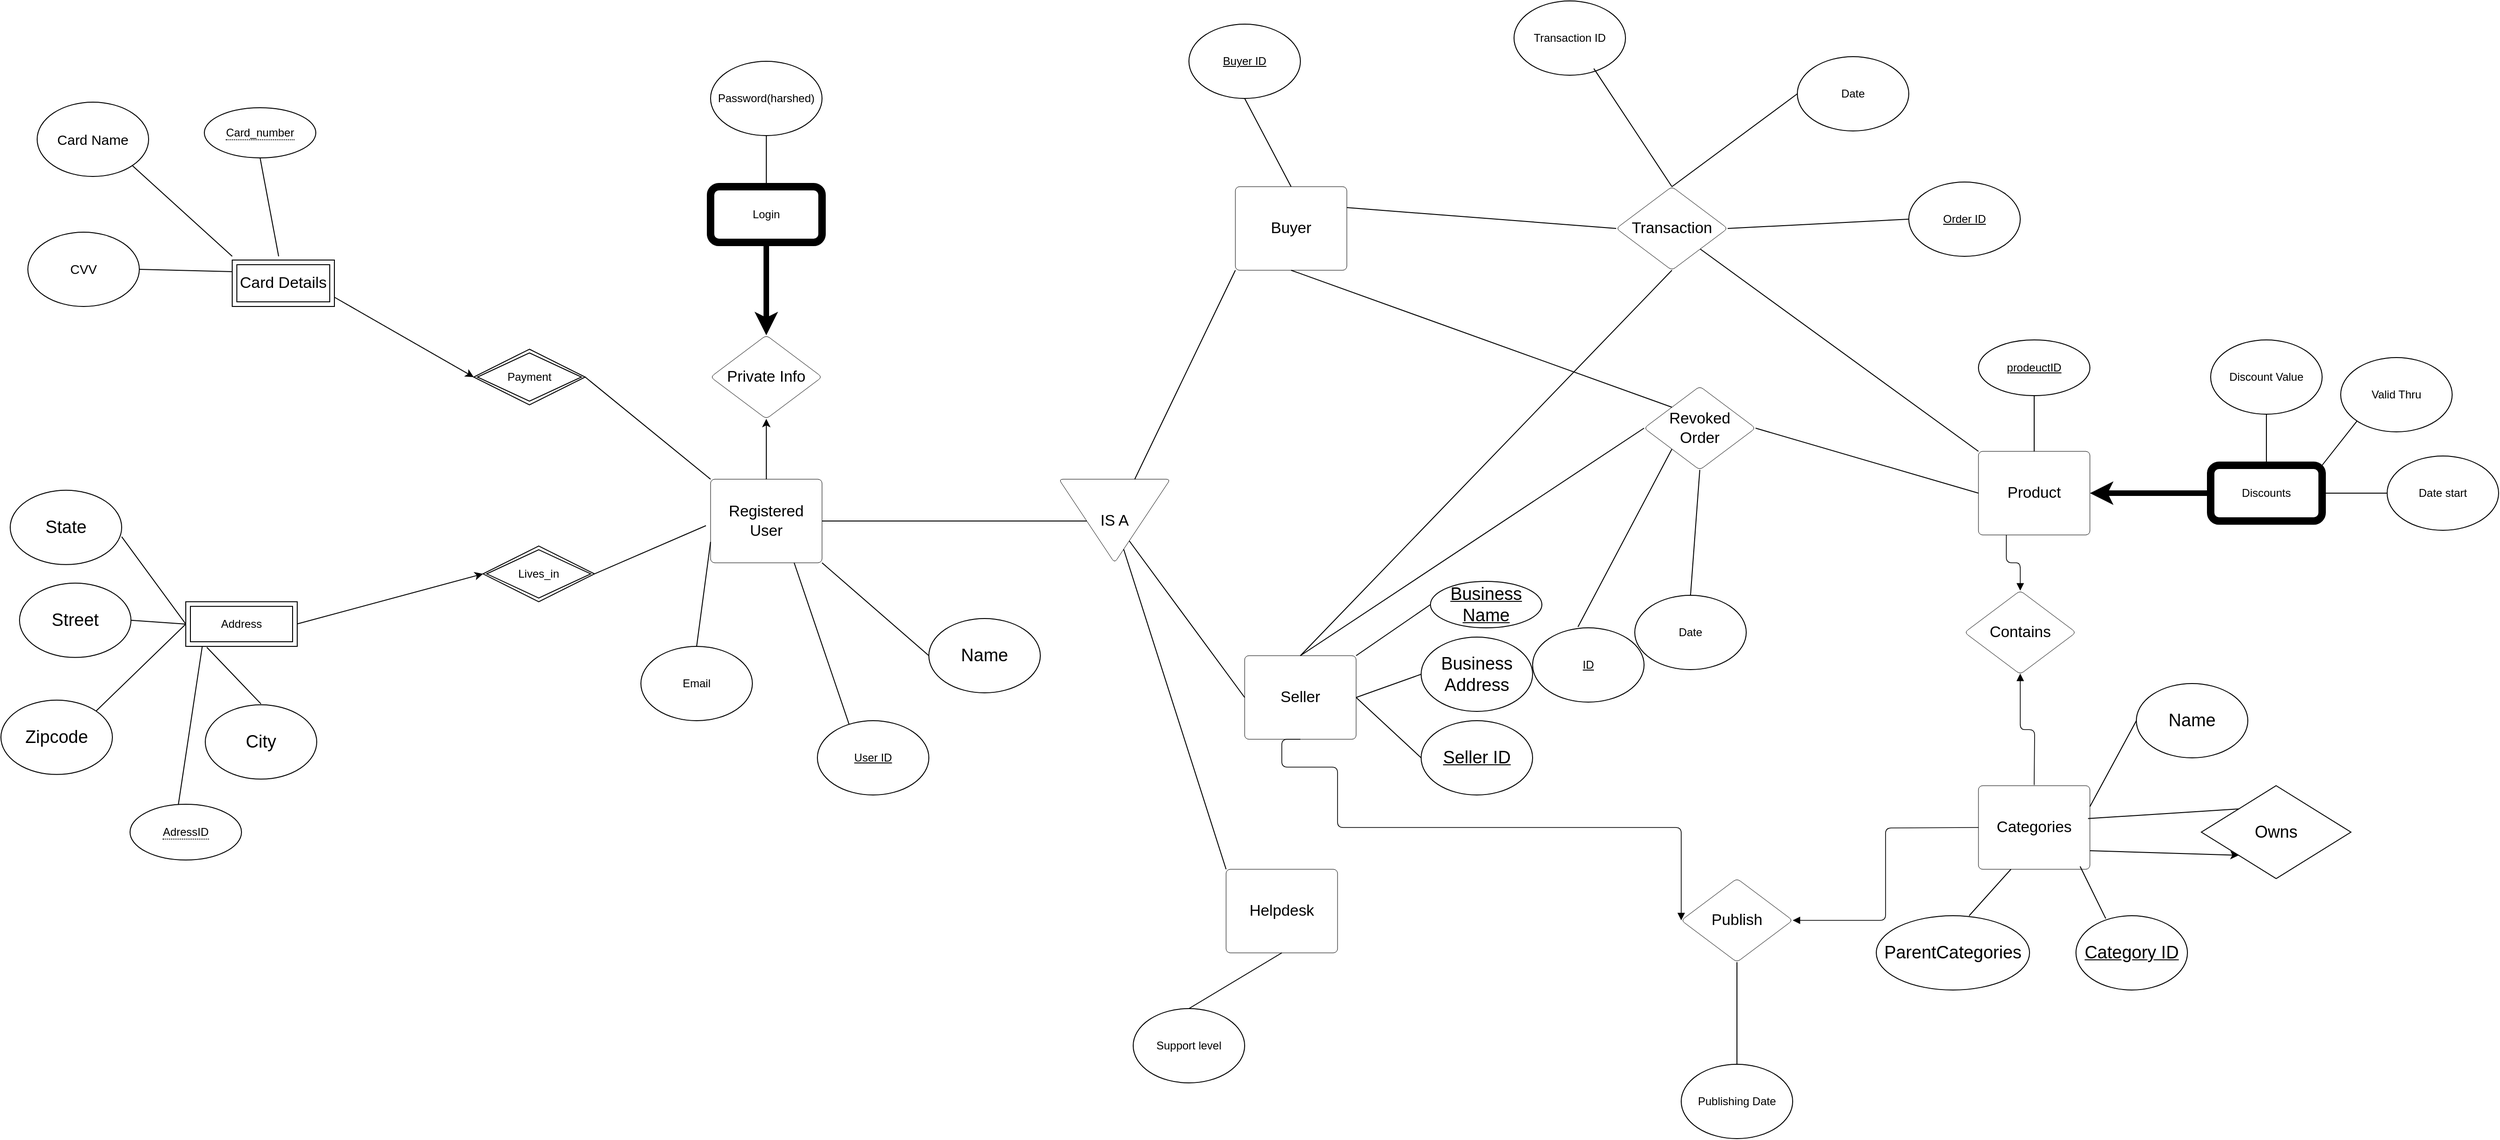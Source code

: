 <mxfile version="26.1.0">
  <diagram id="R2lEEEUBdFMjLlhIrx00" name="Page-1">
    <mxGraphModel dx="3813" dy="2717" grid="1" gridSize="10" guides="1" tooltips="1" connect="1" arrows="1" fold="1" page="1" pageScale="1" pageWidth="850" pageHeight="1100" math="0" shadow="0" extFonts="Permanent Marker^https://fonts.googleapis.com/css?family=Permanent+Marker">
      <root>
        <mxCell id="0" />
        <mxCell id="1" parent="0" />
        <mxCell id="E6jkqPbQKa4cJhccXn8V-61" value="Registered User" style="html=1;overflow=block;blockSpacing=1;whiteSpace=wrap;fontSize=16.7;spacing=9;rounded=1;absoluteArcSize=1;arcSize=9;strokeWidth=NaN;lucidId=gRqY9Qkse681;labelBackgroundColor=none;" parent="1" vertex="1">
          <mxGeometry x="165" y="270" width="120" height="90" as="geometry" />
        </mxCell>
        <mxCell id="E6jkqPbQKa4cJhccXn8V-63" value="Private Info" style="html=1;overflow=block;blockSpacing=1;whiteSpace=wrap;rhombus;fontSize=16.7;spacing=9;rounded=1;absoluteArcSize=1;arcSize=9;strokeWidth=NaN;lucidId=yRqYLSJQ5PU0;labelBackgroundColor=none;" parent="1" vertex="1">
          <mxGeometry x="165" y="115" width="120" height="90" as="geometry" />
        </mxCell>
        <mxCell id="E6jkqPbQKa4cJhccXn8V-87" value="IS A" style="html=1;overflow=block;blockSpacing=1;whiteSpace=wrap;triangle;direction=south;anchorPointDirection=0;fontSize=16.7;spacing=9;rounded=1;absoluteArcSize=1;arcSize=9;strokeWidth=NaN;lucidId=aYqYB_8z1lbE;labelBackgroundColor=none;" parent="1" vertex="1">
          <mxGeometry x="540" y="270" width="120" height="90" as="geometry" />
        </mxCell>
        <mxCell id="E6jkqPbQKa4cJhccXn8V-89" value="Helpdesk" style="html=1;overflow=block;blockSpacing=1;whiteSpace=wrap;fontSize=16.7;spacing=9;rounded=1;absoluteArcSize=1;arcSize=9;strokeWidth=NaN;lucidId=lYqY2L1.5rSc;labelBackgroundColor=none;" parent="1" vertex="1">
          <mxGeometry x="720" y="690" width="120" height="90" as="geometry" />
        </mxCell>
        <mxCell id="E6jkqPbQKa4cJhccXn8V-91" value="Seller" style="html=1;overflow=block;blockSpacing=1;whiteSpace=wrap;fontSize=16.7;spacing=9;rounded=1;absoluteArcSize=1;arcSize=9;strokeWidth=NaN;lucidId=nYqYoQrnCQ-k;labelBackgroundColor=none;" parent="1" vertex="1">
          <mxGeometry x="740" y="460" width="120" height="90" as="geometry" />
        </mxCell>
        <mxCell id="E6jkqPbQKa4cJhccXn8V-93" value="Buyer" style="html=1;overflow=block;blockSpacing=1;whiteSpace=wrap;fontSize=16.7;spacing=9;rounded=1;absoluteArcSize=1;arcSize=9;strokeWidth=NaN;lucidId=oYqY3jGOQ7Ny;labelBackgroundColor=none;" parent="1" vertex="1">
          <mxGeometry x="730" y="-45" width="120" height="90" as="geometry" />
        </mxCell>
        <mxCell id="E6jkqPbQKa4cJhccXn8V-101" value="Transaction" style="html=1;overflow=block;blockSpacing=1;whiteSpace=wrap;rhombus;fontSize=16.7;spacing=9;rounded=1;absoluteArcSize=1;arcSize=9;strokeWidth=NaN;lucidId=QZqYzLfZw0-F;labelBackgroundColor=none;" parent="1" vertex="1">
          <mxGeometry x="1140" y="-45" width="120" height="90" as="geometry" />
        </mxCell>
        <mxCell id="E6jkqPbQKa4cJhccXn8V-105" value="Revoked Order" style="html=1;overflow=block;blockSpacing=1;whiteSpace=wrap;rhombus;fontSize=16.7;spacing=9;rounded=1;absoluteArcSize=1;arcSize=9;strokeWidth=NaN;lucidId=.ZqY.2ZhY5br;labelBackgroundColor=none;" parent="1" vertex="1">
          <mxGeometry x="1170" y="170" width="120" height="90" as="geometry" />
        </mxCell>
        <mxCell id="E6jkqPbQKa4cJhccXn8V-106" value="" style="html=1;jettySize=18;whiteSpace=wrap;fontSize=13;strokeOpacity=100;strokeWidth=0.8;rounded=1;arcSize=12;edgeStyle=orthogonalEdgeStyle;startArrow=none;endArrow=block;endFill=1;exitX=0.5;exitY=1;entryX=0;entryY=0.5;lucidId=A0qYV~RuDArJ;fontColor=#FFFFFF;labelBackgroundColor=none;exitDx=0;exitDy=0;entryDx=0;entryDy=0;" parent="1" source="E6jkqPbQKa4cJhccXn8V-91" target="E6jkqPbQKa4cJhccXn8V-107" edge="1">
          <mxGeometry width="100" height="100" relative="1" as="geometry">
            <Array as="points">
              <mxPoint x="780" y="580" />
              <mxPoint x="840" y="580" />
              <mxPoint x="840" y="645" />
              <mxPoint x="1210" y="645" />
            </Array>
            <mxPoint x="780" y="581.0" as="sourcePoint" />
            <mxPoint x="1275" y="690.0" as="targetPoint" />
          </mxGeometry>
        </mxCell>
        <mxCell id="E6jkqPbQKa4cJhccXn8V-107" value="Publish" style="html=1;overflow=block;blockSpacing=1;whiteSpace=wrap;rhombus;fontSize=16.7;spacing=9;rounded=1;absoluteArcSize=1;arcSize=9;strokeWidth=NaN;lucidId=A0qYmbD64PyA;labelBackgroundColor=none;" parent="1" vertex="1">
          <mxGeometry x="1210" y="700" width="120" height="90" as="geometry" />
        </mxCell>
        <mxCell id="E6jkqPbQKa4cJhccXn8V-109" value="Product" style="html=1;overflow=block;blockSpacing=1;whiteSpace=wrap;fontSize=16.7;spacing=9;rounded=1;absoluteArcSize=1;arcSize=9;strokeWidth=NaN;lucidId=Y0qYCAMnRt-L;labelBackgroundColor=none;" parent="1" vertex="1">
          <mxGeometry x="1530" y="240" width="120" height="90" as="geometry" />
        </mxCell>
        <mxCell id="E6jkqPbQKa4cJhccXn8V-110" value="" style="html=1;jettySize=18;whiteSpace=wrap;fontSize=13;strokeOpacity=100;strokeWidth=0.8;rounded=1;arcSize=12;edgeStyle=orthogonalEdgeStyle;startArrow=none;endArrow=block;endFill=1;entryX=1;entryY=0.5;lucidId=60qYMjgFN~Xl;fontColor=#FFFFFF;labelBackgroundColor=none;entryDx=0;entryDy=0;exitX=0;exitY=0.5;exitDx=0;exitDy=0;" parent="1" target="E6jkqPbQKa4cJhccXn8V-107" edge="1">
          <mxGeometry width="100" height="100" relative="1" as="geometry">
            <Array as="points" />
            <mxPoint x="1530" y="645.0" as="sourcePoint" />
          </mxGeometry>
        </mxCell>
        <mxCell id="E6jkqPbQKa4cJhccXn8V-112" value="" style="html=1;jettySize=18;whiteSpace=wrap;fontSize=13;strokeOpacity=100;strokeWidth=0.8;rounded=1;arcSize=12;edgeStyle=orthogonalEdgeStyle;startArrow=none;endArrow=block;endFill=1;exitX=0.5;exitY=-0.008;exitPerimeter=0;entryX=0.5;entryY=0.992;entryPerimeter=0;lucidId=c1qYmt3CT.yc;fontColor=#FFFFFF;labelBackgroundColor=none;" parent="1" target="E6jkqPbQKa4cJhccXn8V-113" edge="1">
          <mxGeometry width="100" height="100" relative="1" as="geometry">
            <Array as="points" />
            <mxPoint x="1590" y="599.28" as="sourcePoint" />
          </mxGeometry>
        </mxCell>
        <mxCell id="E6jkqPbQKa4cJhccXn8V-113" value="Contains" style="html=1;overflow=block;blockSpacing=1;whiteSpace=wrap;rhombus;fontSize=16.7;spacing=9;rounded=1;absoluteArcSize=1;arcSize=9;strokeWidth=NaN;lucidId=c1qYdQpgnGai;labelBackgroundColor=none;" parent="1" vertex="1">
          <mxGeometry x="1515" y="390" width="120" height="90" as="geometry" />
        </mxCell>
        <mxCell id="E6jkqPbQKa4cJhccXn8V-114" value="" style="html=1;jettySize=18;whiteSpace=wrap;fontSize=13;strokeOpacity=100;strokeWidth=0.8;rounded=1;arcSize=12;edgeStyle=orthogonalEdgeStyle;startArrow=none;endArrow=block;endFill=1;entryX=0.5;entryY=0;lucidId=h1qYy.CWBZTP;fontColor=#FFFFFF;labelBackgroundColor=none;entryDx=0;entryDy=0;exitX=0.25;exitY=1;exitDx=0;exitDy=0;" parent="1" source="E6jkqPbQKa4cJhccXn8V-109" target="E6jkqPbQKa4cJhccXn8V-113" edge="1">
          <mxGeometry width="100" height="100" relative="1" as="geometry">
            <Array as="points" />
            <mxPoint x="1575" y="330" as="sourcePoint" />
          </mxGeometry>
        </mxCell>
        <mxCell id="E6jkqPbQKa4cJhccXn8V-116" value="Categories" style="html=1;overflow=block;blockSpacing=1;whiteSpace=wrap;fontSize=16.7;spacing=9;rounded=1;absoluteArcSize=1;arcSize=9;strokeWidth=NaN;lucidId=v1qYH23R-nWq;labelBackgroundColor=none;" parent="1" vertex="1">
          <mxGeometry x="1530" y="600" width="120" height="90" as="geometry" />
        </mxCell>
        <mxCell id="E6jkqPbQKa4cJhccXn8V-121" value="" style="endArrow=none;html=1;rounded=0;entryX=0;entryY=0;entryDx=0;entryDy=0;" parent="1" source="E6jkqPbQKa4cJhccXn8V-101" target="E6jkqPbQKa4cJhccXn8V-109" edge="1">
          <mxGeometry width="50" height="50" relative="1" as="geometry">
            <mxPoint x="1460" y="320" as="sourcePoint" />
            <mxPoint x="1510" y="270" as="targetPoint" />
          </mxGeometry>
        </mxCell>
        <mxCell id="E6jkqPbQKa4cJhccXn8V-122" value="Discounts" style="rounded=1;whiteSpace=wrap;html=1;strokeWidth=8;" parent="1" vertex="1">
          <mxGeometry x="1780" y="255" width="120" height="60" as="geometry" />
        </mxCell>
        <mxCell id="E6jkqPbQKa4cJhccXn8V-127" value="State" style="ellipse;whiteSpace=wrap;html=1;fontSize=19;" parent="1" vertex="1">
          <mxGeometry x="-589" y="281.91" width="120" height="80" as="geometry" />
        </mxCell>
        <mxCell id="E6jkqPbQKa4cJhccXn8V-129" value="Street" style="ellipse;whiteSpace=wrap;html=1;fontSize=19;" parent="1" vertex="1">
          <mxGeometry x="-579" y="381.91" width="120" height="80" as="geometry" />
        </mxCell>
        <mxCell id="E6jkqPbQKa4cJhccXn8V-130" value="Zipcode" style="ellipse;whiteSpace=wrap;html=1;fontSize=19;" parent="1" vertex="1">
          <mxGeometry x="-599" y="507.91" width="120" height="80" as="geometry" />
        </mxCell>
        <mxCell id="E6jkqPbQKa4cJhccXn8V-131" value="City" style="ellipse;whiteSpace=wrap;html=1;fontSize=19;" parent="1" vertex="1">
          <mxGeometry x="-379" y="512.91" width="120" height="80" as="geometry" />
        </mxCell>
        <mxCell id="E6jkqPbQKa4cJhccXn8V-132" value="Name" style="ellipse;whiteSpace=wrap;html=1;fontSize=19;fontStyle=0;align=center;" parent="1" vertex="1">
          <mxGeometry x="400" y="420" width="120" height="80" as="geometry" />
        </mxCell>
        <mxCell id="E6jkqPbQKa4cJhccXn8V-138" value="" style="endArrow=none;html=1;rounded=0;entryX=0.75;entryY=1;entryDx=0;entryDy=0;exitX=0.5;exitY=1;exitDx=0;exitDy=0;" parent="1" source="E6jkqPbQKa4cJhccXn8V-202" target="E6jkqPbQKa4cJhccXn8V-61" edge="1">
          <mxGeometry width="50" height="50" relative="1" as="geometry">
            <mxPoint x="225" y="-105" as="sourcePoint" />
            <mxPoint x="230" y="-40" as="targetPoint" />
          </mxGeometry>
        </mxCell>
        <mxCell id="E6jkqPbQKa4cJhccXn8V-139" value="Seller ID" style="ellipse;whiteSpace=wrap;html=1;fontSize=19;fontStyle=4" parent="1" vertex="1">
          <mxGeometry x="930" y="530" width="120" height="80" as="geometry" />
        </mxCell>
        <mxCell id="E6jkqPbQKa4cJhccXn8V-143" value="Business Address" style="ellipse;whiteSpace=wrap;html=1;fontSize=19;" parent="1" vertex="1">
          <mxGeometry x="930" y="440" width="120" height="80" as="geometry" />
        </mxCell>
        <mxCell id="E6jkqPbQKa4cJhccXn8V-144" value="Business Name" style="ellipse;whiteSpace=wrap;html=1;fontSize=19;fontStyle=4" parent="1" vertex="1">
          <mxGeometry x="940" y="380" width="120" height="50" as="geometry" />
        </mxCell>
        <mxCell id="E6jkqPbQKa4cJhccXn8V-150" value="Name" style="ellipse;whiteSpace=wrap;html=1;fontSize=19;" parent="1" vertex="1">
          <mxGeometry x="1700" y="490" width="120" height="80" as="geometry" />
        </mxCell>
        <mxCell id="E6jkqPbQKa4cJhccXn8V-151" value="Category ID" style="ellipse;whiteSpace=wrap;html=1;fontSize=19;fontStyle=4" parent="1" vertex="1">
          <mxGeometry x="1635" y="740" width="120" height="80" as="geometry" />
        </mxCell>
        <mxCell id="E6jkqPbQKa4cJhccXn8V-153" value="" style="endArrow=none;html=1;rounded=0;entryX=0;entryY=0.5;entryDx=0;entryDy=0;exitX=1;exitY=0.25;exitDx=0;exitDy=0;" parent="1" source="E6jkqPbQKa4cJhccXn8V-116" target="E6jkqPbQKa4cJhccXn8V-150" edge="1">
          <mxGeometry width="50" height="50" relative="1" as="geometry">
            <mxPoint x="1750" y="540" as="sourcePoint" />
            <mxPoint x="1860" y="390" as="targetPoint" />
          </mxGeometry>
        </mxCell>
        <mxCell id="E6jkqPbQKa4cJhccXn8V-154" value="" style="endArrow=none;html=1;rounded=0;exitX=0.267;exitY=0.038;exitDx=0;exitDy=0;entryX=0.912;entryY=0.965;entryDx=0;entryDy=0;entryPerimeter=0;exitPerimeter=0;" parent="1" source="E6jkqPbQKa4cJhccXn8V-151" target="E6jkqPbQKa4cJhccXn8V-116" edge="1">
          <mxGeometry width="50" height="50" relative="1" as="geometry">
            <mxPoint x="1710" y="530" as="sourcePoint" />
            <mxPoint x="1760" y="480" as="targetPoint" />
          </mxGeometry>
        </mxCell>
        <mxCell id="E6jkqPbQKa4cJhccXn8V-155" value="Order ID" style="ellipse;whiteSpace=wrap;html=1;fontStyle=4" parent="1" vertex="1">
          <mxGeometry x="1455" y="-50" width="120" height="80" as="geometry" />
        </mxCell>
        <mxCell id="E6jkqPbQKa4cJhccXn8V-156" value="" style="endArrow=none;html=1;rounded=0;entryX=0;entryY=0.5;entryDx=0;entryDy=0;exitX=1;exitY=0.5;exitDx=0;exitDy=0;" parent="1" source="E6jkqPbQKa4cJhccXn8V-101" target="E6jkqPbQKa4cJhccXn8V-155" edge="1">
          <mxGeometry width="50" height="50" relative="1" as="geometry">
            <mxPoint x="1630" as="sourcePoint" />
            <mxPoint x="1680" y="-50" as="targetPoint" />
          </mxGeometry>
        </mxCell>
        <mxCell id="E6jkqPbQKa4cJhccXn8V-159" value="" style="endArrow=none;html=1;rounded=0;entryX=0;entryY=0.5;entryDx=0;entryDy=0;exitX=1;exitY=0.625;exitDx=0;exitDy=0;exitPerimeter=0;" parent="1" source="E6jkqPbQKa4cJhccXn8V-127" target="MPdftPxLdbwKFS1tzOI9-7" edge="1">
          <mxGeometry width="50" height="50" relative="1" as="geometry">
            <mxPoint x="-419" y="331.91" as="sourcePoint" />
            <mxPoint x="-404" y="426.91" as="targetPoint" />
          </mxGeometry>
        </mxCell>
        <mxCell id="E6jkqPbQKa4cJhccXn8V-163" value="" style="endArrow=none;html=1;rounded=0;exitX=1;exitY=0.5;exitDx=0;exitDy=0;entryX=0;entryY=0.5;entryDx=0;entryDy=0;" parent="1" source="E6jkqPbQKa4cJhccXn8V-129" target="MPdftPxLdbwKFS1tzOI9-7" edge="1">
          <mxGeometry width="50" height="50" relative="1" as="geometry">
            <mxPoint x="-349" y="391.91" as="sourcePoint" />
            <mxPoint x="-404" y="426.91" as="targetPoint" />
          </mxGeometry>
        </mxCell>
        <mxCell id="E6jkqPbQKa4cJhccXn8V-164" value="" style="endArrow=none;html=1;rounded=0;exitX=1;exitY=0;exitDx=0;exitDy=0;entryX=0;entryY=0.5;entryDx=0;entryDy=0;" parent="1" source="E6jkqPbQKa4cJhccXn8V-130" target="MPdftPxLdbwKFS1tzOI9-7" edge="1">
          <mxGeometry width="50" height="50" relative="1" as="geometry">
            <mxPoint x="-349" y="391.91" as="sourcePoint" />
            <mxPoint x="-404" y="426.91" as="targetPoint" />
          </mxGeometry>
        </mxCell>
        <mxCell id="E6jkqPbQKa4cJhccXn8V-166" value="" style="endArrow=none;html=1;rounded=0;entryX=0.189;entryY=1.021;entryDx=0;entryDy=0;entryPerimeter=0;" parent="1" target="MPdftPxLdbwKFS1tzOI9-7" edge="1">
          <mxGeometry width="50" height="50" relative="1" as="geometry">
            <mxPoint x="-319" y="511.91" as="sourcePoint" />
            <mxPoint x="-374" y="471.91" as="targetPoint" />
          </mxGeometry>
        </mxCell>
        <mxCell id="E6jkqPbQKa4cJhccXn8V-167" value="" style="endArrow=classic;html=1;rounded=0;exitX=1;exitY=0.5;exitDx=0;exitDy=0;entryX=0;entryY=0.5;entryDx=0;entryDy=0;" parent="1" target="MPdftPxLdbwKFS1tzOI9-8" edge="1">
          <mxGeometry width="50" height="50" relative="1" as="geometry">
            <mxPoint x="-284" y="426.91" as="sourcePoint" />
            <mxPoint x="-80" y="370" as="targetPoint" />
          </mxGeometry>
        </mxCell>
        <mxCell id="E6jkqPbQKa4cJhccXn8V-168" value="" style="endArrow=none;html=1;rounded=0;exitX=0;exitY=0.5;exitDx=0;exitDy=0;entryX=1;entryY=1;entryDx=0;entryDy=0;" parent="1" source="E6jkqPbQKa4cJhccXn8V-132" target="E6jkqPbQKa4cJhccXn8V-61" edge="1">
          <mxGeometry width="50" height="50" relative="1" as="geometry">
            <mxPoint x="-140" y="280" as="sourcePoint" />
            <mxPoint x="160" y="310" as="targetPoint" />
          </mxGeometry>
        </mxCell>
        <mxCell id="E6jkqPbQKa4cJhccXn8V-170" value="" style="endArrow=none;html=1;rounded=0;exitX=0.5;exitY=0;exitDx=0;exitDy=0;entryX=0;entryY=0.5;entryDx=0;entryDy=0;" parent="1" source="E6jkqPbQKa4cJhccXn8V-91" target="E6jkqPbQKa4cJhccXn8V-105" edge="1">
          <mxGeometry width="50" height="50" relative="1" as="geometry">
            <mxPoint x="1020" y="260" as="sourcePoint" />
            <mxPoint x="1070" y="210" as="targetPoint" />
          </mxGeometry>
        </mxCell>
        <mxCell id="E6jkqPbQKa4cJhccXn8V-172" value="" style="endArrow=none;html=1;rounded=0;entryX=0;entryY=0.5;entryDx=0;entryDy=0;exitX=1;exitY=0;exitDx=0;exitDy=0;" parent="1" source="E6jkqPbQKa4cJhccXn8V-91" target="E6jkqPbQKa4cJhccXn8V-144" edge="1">
          <mxGeometry width="50" height="50" relative="1" as="geometry">
            <mxPoint x="840" y="450" as="sourcePoint" />
            <mxPoint x="1070" y="210" as="targetPoint" />
          </mxGeometry>
        </mxCell>
        <mxCell id="E6jkqPbQKa4cJhccXn8V-173" value="" style="endArrow=none;html=1;rounded=0;exitX=1;exitY=0.5;exitDx=0;exitDy=0;entryX=0;entryY=0.5;entryDx=0;entryDy=0;" parent="1" source="E6jkqPbQKa4cJhccXn8V-91" target="E6jkqPbQKa4cJhccXn8V-143" edge="1">
          <mxGeometry width="50" height="50" relative="1" as="geometry">
            <mxPoint x="1020" y="260" as="sourcePoint" />
            <mxPoint x="1070" y="210" as="targetPoint" />
          </mxGeometry>
        </mxCell>
        <mxCell id="E6jkqPbQKa4cJhccXn8V-174" value="" style="endArrow=none;html=1;rounded=0;exitX=1;exitY=0.5;exitDx=0;exitDy=0;entryX=0;entryY=0.5;entryDx=0;entryDy=0;" parent="1" source="E6jkqPbQKa4cJhccXn8V-91" target="E6jkqPbQKa4cJhccXn8V-139" edge="1">
          <mxGeometry width="50" height="50" relative="1" as="geometry">
            <mxPoint x="1020" y="260" as="sourcePoint" />
            <mxPoint x="1070" y="210" as="targetPoint" />
          </mxGeometry>
        </mxCell>
        <mxCell id="E6jkqPbQKa4cJhccXn8V-175" value="" style="endArrow=none;html=1;rounded=0;entryX=0.5;entryY=1;entryDx=0;entryDy=0;exitX=0;exitY=0;exitDx=0;exitDy=0;" parent="1" source="E6jkqPbQKa4cJhccXn8V-105" target="E6jkqPbQKa4cJhccXn8V-93" edge="1">
          <mxGeometry width="50" height="50" relative="1" as="geometry">
            <mxPoint x="1020" y="260" as="sourcePoint" />
            <mxPoint x="1070" y="210" as="targetPoint" />
          </mxGeometry>
        </mxCell>
        <mxCell id="E6jkqPbQKa4cJhccXn8V-176" value="" style="endArrow=none;html=1;rounded=0;entryX=0;entryY=0.5;entryDx=0;entryDy=0;exitX=1;exitY=0.25;exitDx=0;exitDy=0;" parent="1" source="E6jkqPbQKa4cJhccXn8V-93" target="E6jkqPbQKa4cJhccXn8V-101" edge="1">
          <mxGeometry width="50" height="50" relative="1" as="geometry">
            <mxPoint x="860" as="sourcePoint" />
            <mxPoint x="1070" y="210" as="targetPoint" />
          </mxGeometry>
        </mxCell>
        <mxCell id="E6jkqPbQKa4cJhccXn8V-179" value="" style="endArrow=none;html=1;rounded=0;exitX=1;exitY=0.5;exitDx=0;exitDy=0;entryX=0;entryY=0.5;entryDx=0;entryDy=0;" parent="1" source="E6jkqPbQKa4cJhccXn8V-105" target="E6jkqPbQKa4cJhccXn8V-109" edge="1">
          <mxGeometry width="50" height="50" relative="1" as="geometry">
            <mxPoint x="1620" y="410" as="sourcePoint" />
            <mxPoint x="1670" y="360" as="targetPoint" />
          </mxGeometry>
        </mxCell>
        <mxCell id="E6jkqPbQKa4cJhccXn8V-180" value="" style="endArrow=none;html=1;rounded=0;exitX=0.5;exitY=0;exitDx=0;exitDy=0;entryX=0;entryY=0.5;entryDx=0;entryDy=0;" parent="1" source="E6jkqPbQKa4cJhccXn8V-101" target="E6jkqPbQKa4cJhccXn8V-181" edge="1">
          <mxGeometry width="50" height="50" relative="1" as="geometry">
            <mxPoint x="1190" y="-70" as="sourcePoint" />
            <mxPoint x="1240" y="-120" as="targetPoint" />
          </mxGeometry>
        </mxCell>
        <mxCell id="E6jkqPbQKa4cJhccXn8V-181" value="Date" style="ellipse;whiteSpace=wrap;html=1;" parent="1" vertex="1">
          <mxGeometry x="1335" y="-185" width="120" height="80" as="geometry" />
        </mxCell>
        <mxCell id="E6jkqPbQKa4cJhccXn8V-182" value="Transaction ID" style="ellipse;whiteSpace=wrap;html=1;" parent="1" vertex="1">
          <mxGeometry x="1030" y="-245" width="120" height="80" as="geometry" />
        </mxCell>
        <mxCell id="E6jkqPbQKa4cJhccXn8V-183" value="" style="endArrow=none;html=1;rounded=0;entryX=0.5;entryY=0;entryDx=0;entryDy=0;exitX=0.716;exitY=0.91;exitDx=0;exitDy=0;exitPerimeter=0;" parent="1" source="E6jkqPbQKa4cJhccXn8V-182" target="E6jkqPbQKa4cJhccXn8V-101" edge="1">
          <mxGeometry width="50" height="50" relative="1" as="geometry">
            <mxPoint x="1050" y="-60" as="sourcePoint" />
            <mxPoint x="1100" y="-110" as="targetPoint" />
          </mxGeometry>
        </mxCell>
        <mxCell id="E6jkqPbQKa4cJhccXn8V-184" value="" style="endArrow=none;html=1;rounded=0;exitX=0.5;exitY=0;exitDx=0;exitDy=0;entryX=0.5;entryY=1;entryDx=0;entryDy=0;" parent="1" source="E6jkqPbQKa4cJhccXn8V-91" target="E6jkqPbQKa4cJhccXn8V-101" edge="1">
          <mxGeometry width="50" height="50" relative="1" as="geometry">
            <mxPoint x="1110" y="290" as="sourcePoint" />
            <mxPoint x="1160" y="240" as="targetPoint" />
          </mxGeometry>
        </mxCell>
        <mxCell id="E6jkqPbQKa4cJhccXn8V-185" value="Date" style="ellipse;whiteSpace=wrap;html=1;" parent="1" vertex="1">
          <mxGeometry x="1160" y="395" width="120" height="80" as="geometry" />
        </mxCell>
        <mxCell id="E6jkqPbQKa4cJhccXn8V-186" value="" style="endArrow=none;html=1;rounded=0;entryX=0.5;entryY=1;entryDx=0;entryDy=0;exitX=0.5;exitY=0;exitDx=0;exitDy=0;" parent="1" source="E6jkqPbQKa4cJhccXn8V-185" target="E6jkqPbQKa4cJhccXn8V-105" edge="1">
          <mxGeometry width="50" height="50" relative="1" as="geometry">
            <mxPoint x="1100" y="370" as="sourcePoint" />
            <mxPoint x="1150" y="320" as="targetPoint" />
          </mxGeometry>
        </mxCell>
        <mxCell id="E6jkqPbQKa4cJhccXn8V-187" value="ID" style="ellipse;whiteSpace=wrap;html=1;fontStyle=4" parent="1" vertex="1">
          <mxGeometry x="1050" y="430" width="120" height="80" as="geometry" />
        </mxCell>
        <mxCell id="E6jkqPbQKa4cJhccXn8V-188" value="" style="endArrow=none;html=1;rounded=0;exitX=0.407;exitY=-0.012;exitDx=0;exitDy=0;exitPerimeter=0;entryX=0;entryY=1;entryDx=0;entryDy=0;" parent="1" source="E6jkqPbQKa4cJhccXn8V-187" target="E6jkqPbQKa4cJhccXn8V-105" edge="1">
          <mxGeometry width="50" height="50" relative="1" as="geometry">
            <mxPoint x="1120" y="310" as="sourcePoint" />
            <mxPoint x="1160" y="310" as="targetPoint" />
          </mxGeometry>
        </mxCell>
        <mxCell id="E6jkqPbQKa4cJhccXn8V-189" value="Publishing Date" style="ellipse;whiteSpace=wrap;html=1;" parent="1" vertex="1">
          <mxGeometry x="1210" y="900" width="120" height="80" as="geometry" />
        </mxCell>
        <mxCell id="E6jkqPbQKa4cJhccXn8V-190" value="" style="endArrow=none;html=1;rounded=0;entryX=0.5;entryY=1;entryDx=0;entryDy=0;exitX=0.5;exitY=0;exitDx=0;exitDy=0;" parent="1" source="E6jkqPbQKa4cJhccXn8V-189" target="E6jkqPbQKa4cJhccXn8V-107" edge="1">
          <mxGeometry width="50" height="50" relative="1" as="geometry">
            <mxPoint x="1210" y="760" as="sourcePoint" />
            <mxPoint x="1260" y="710" as="targetPoint" />
          </mxGeometry>
        </mxCell>
        <mxCell id="E6jkqPbQKa4cJhccXn8V-191" value="Support level" style="ellipse;whiteSpace=wrap;html=1;" parent="1" vertex="1">
          <mxGeometry x="620" y="840" width="120" height="80" as="geometry" />
        </mxCell>
        <mxCell id="E6jkqPbQKa4cJhccXn8V-192" value="" style="endArrow=none;html=1;rounded=0;exitX=0.5;exitY=0;exitDx=0;exitDy=0;entryX=0.5;entryY=1;entryDx=0;entryDy=0;" parent="1" source="E6jkqPbQKa4cJhccXn8V-191" target="E6jkqPbQKa4cJhccXn8V-89" edge="1">
          <mxGeometry width="50" height="50" relative="1" as="geometry">
            <mxPoint x="660" y="830" as="sourcePoint" />
            <mxPoint x="710" y="780" as="targetPoint" />
          </mxGeometry>
        </mxCell>
        <mxCell id="E6jkqPbQKa4cJhccXn8V-194" value="Buyer ID" style="ellipse;whiteSpace=wrap;html=1;fontStyle=4" parent="1" vertex="1">
          <mxGeometry x="680" y="-220" width="120" height="80" as="geometry" />
        </mxCell>
        <mxCell id="E6jkqPbQKa4cJhccXn8V-196" value="" style="endArrow=none;html=1;rounded=0;entryX=0.5;entryY=1;entryDx=0;entryDy=0;exitX=0.5;exitY=0;exitDx=0;exitDy=0;" parent="1" source="E6jkqPbQKa4cJhccXn8V-93" target="E6jkqPbQKa4cJhccXn8V-194" edge="1">
          <mxGeometry width="50" height="50" relative="1" as="geometry">
            <mxPoint x="720" y="-60" as="sourcePoint" />
            <mxPoint x="770" y="-110" as="targetPoint" />
          </mxGeometry>
        </mxCell>
        <mxCell id="E6jkqPbQKa4cJhccXn8V-199" value="Password(harshed)" style="ellipse;whiteSpace=wrap;html=1;" parent="1" vertex="1">
          <mxGeometry x="165" y="-180" width="120" height="80" as="geometry" />
        </mxCell>
        <mxCell id="E6jkqPbQKa4cJhccXn8V-202" value="User ID" style="ellipse;whiteSpace=wrap;html=1;fontStyle=4" parent="1" vertex="1">
          <mxGeometry x="280" y="530" width="120" height="80" as="geometry" />
        </mxCell>
        <mxCell id="E6jkqPbQKa4cJhccXn8V-204" value="Discount Value" style="ellipse;whiteSpace=wrap;html=1;" parent="1" vertex="1">
          <mxGeometry x="1780" y="120" width="120" height="80" as="geometry" />
        </mxCell>
        <mxCell id="E6jkqPbQKa4cJhccXn8V-205" value="" style="endArrow=none;html=1;rounded=0;exitX=0.5;exitY=0;exitDx=0;exitDy=0;entryX=0.5;entryY=1;entryDx=0;entryDy=0;" parent="1" source="E6jkqPbQKa4cJhccXn8V-122" target="E6jkqPbQKa4cJhccXn8V-204" edge="1">
          <mxGeometry width="50" height="50" relative="1" as="geometry">
            <mxPoint x="1700" y="210" as="sourcePoint" />
            <mxPoint x="1750" y="160" as="targetPoint" />
          </mxGeometry>
        </mxCell>
        <mxCell id="E6jkqPbQKa4cJhccXn8V-206" value="Date start" style="ellipse;whiteSpace=wrap;html=1;" parent="1" vertex="1">
          <mxGeometry x="1970" y="245" width="120" height="80" as="geometry" />
        </mxCell>
        <mxCell id="E6jkqPbQKa4cJhccXn8V-207" value="" style="endArrow=none;html=1;rounded=0;exitX=1;exitY=0.5;exitDx=0;exitDy=0;entryX=0;entryY=0.5;entryDx=0;entryDy=0;" parent="1" source="E6jkqPbQKa4cJhccXn8V-122" target="E6jkqPbQKa4cJhccXn8V-206" edge="1">
          <mxGeometry width="50" height="50" relative="1" as="geometry">
            <mxPoint x="1900" y="310" as="sourcePoint" />
            <mxPoint x="1950" y="260" as="targetPoint" />
          </mxGeometry>
        </mxCell>
        <mxCell id="E6jkqPbQKa4cJhccXn8V-208" value="Valid Thru" style="ellipse;whiteSpace=wrap;html=1;" parent="1" vertex="1">
          <mxGeometry x="1920" y="139" width="120" height="80" as="geometry" />
        </mxCell>
        <mxCell id="E6jkqPbQKa4cJhccXn8V-209" value="" style="endArrow=none;html=1;rounded=0;exitX=1;exitY=0;exitDx=0;exitDy=0;entryX=0;entryY=1;entryDx=0;entryDy=0;" parent="1" source="E6jkqPbQKa4cJhccXn8V-122" target="E6jkqPbQKa4cJhccXn8V-208" edge="1">
          <mxGeometry width="50" height="50" relative="1" as="geometry">
            <mxPoint x="1870" y="260" as="sourcePoint" />
            <mxPoint x="1920" y="210" as="targetPoint" />
          </mxGeometry>
        </mxCell>
        <mxCell id="E6jkqPbQKa4cJhccXn8V-211" value="Card Name" style="ellipse;whiteSpace=wrap;html=1;fontSize=15;" parent="1" vertex="1">
          <mxGeometry x="-560" y="-136" width="120" height="80" as="geometry" />
        </mxCell>
        <mxCell id="TwQsWTmfTukqnIESNivL-15" value="Email" style="ellipse;whiteSpace=wrap;html=1;" parent="1" vertex="1">
          <mxGeometry x="90" y="450" width="120" height="80" as="geometry" />
        </mxCell>
        <mxCell id="E6jkqPbQKa4cJhccXn8V-213" value="CVV" style="ellipse;whiteSpace=wrap;html=1;fontSize=14;" parent="1" vertex="1">
          <mxGeometry x="-570" y="4" width="120" height="80" as="geometry" />
        </mxCell>
        <mxCell id="E6jkqPbQKa4cJhccXn8V-214" value="" style="endArrow=none;html=1;rounded=0;entryX=0;entryY=0.25;entryDx=0;entryDy=0;exitX=1;exitY=0.5;exitDx=0;exitDy=0;" parent="1" source="E6jkqPbQKa4cJhccXn8V-213" target="MPdftPxLdbwKFS1tzOI9-9" edge="1">
          <mxGeometry width="50" height="50" relative="1" as="geometry">
            <mxPoint x="-440" y="-6" as="sourcePoint" />
            <mxPoint x="-360" y="44" as="targetPoint" />
          </mxGeometry>
        </mxCell>
        <mxCell id="E6jkqPbQKa4cJhccXn8V-215" value="" style="endArrow=none;html=1;rounded=0;exitX=1;exitY=1;exitDx=0;exitDy=0;" parent="1" source="E6jkqPbQKa4cJhccXn8V-211" edge="1">
          <mxGeometry width="50" height="50" relative="1" as="geometry">
            <mxPoint x="-490" y="-96" as="sourcePoint" />
            <mxPoint x="-350" y="30" as="targetPoint" />
          </mxGeometry>
        </mxCell>
        <mxCell id="E6jkqPbQKa4cJhccXn8V-216" value="" style="endArrow=none;html=1;rounded=0;entryX=0.5;entryY=1;entryDx=0;entryDy=0;" parent="1" target="MPdftPxLdbwKFS1tzOI9-17" edge="1">
          <mxGeometry width="50" height="50" relative="1" as="geometry">
            <mxPoint x="-300" y="30" as="sourcePoint" />
            <mxPoint x="-330" y="-56" as="targetPoint" />
          </mxGeometry>
        </mxCell>
        <mxCell id="E6jkqPbQKa4cJhccXn8V-218" value="" style="endArrow=classic;html=1;rounded=0;exitX=1;exitY=1;exitDx=0;exitDy=0;entryX=0;entryY=0.5;entryDx=0;entryDy=0;" parent="1" target="MPdftPxLdbwKFS1tzOI9-10" edge="1">
          <mxGeometry width="50" height="50" relative="1" as="geometry">
            <mxPoint x="-240" y="74" as="sourcePoint" />
            <mxPoint x="-100" y="155" as="targetPoint" />
          </mxGeometry>
        </mxCell>
        <mxCell id="E6jkqPbQKa4cJhccXn8V-220" value="" style="endArrow=none;html=1;rounded=0;entryX=0;entryY=0.75;entryDx=0;entryDy=0;exitX=0.5;exitY=0;exitDx=0;exitDy=0;" parent="1" source="TwQsWTmfTukqnIESNivL-15" target="E6jkqPbQKa4cJhccXn8V-61" edge="1">
          <mxGeometry width="50" height="50" relative="1" as="geometry">
            <mxPoint x="110" y="430" as="sourcePoint" />
            <mxPoint x="160" y="380" as="targetPoint" />
          </mxGeometry>
        </mxCell>
        <mxCell id="E6jkqPbQKa4cJhccXn8V-222" value="" style="endArrow=classic;html=1;rounded=0;exitX=0;exitY=0.5;exitDx=0;exitDy=0;entryX=1;entryY=0.5;entryDx=0;entryDy=0;strokeWidth=6;" parent="1" source="E6jkqPbQKa4cJhccXn8V-122" target="E6jkqPbQKa4cJhccXn8V-109" edge="1">
          <mxGeometry width="50" height="50" relative="1" as="geometry">
            <mxPoint x="1670" y="340" as="sourcePoint" />
            <mxPoint x="1720" y="290" as="targetPoint" />
          </mxGeometry>
        </mxCell>
        <mxCell id="MPdftPxLdbwKFS1tzOI9-2" value="" style="endArrow=none;html=1;rounded=0;entryX=0;entryY=0;entryDx=0;entryDy=0;exitX=1;exitY=0.5;exitDx=0;exitDy=0;" parent="1" source="MPdftPxLdbwKFS1tzOI9-10" target="E6jkqPbQKa4cJhccXn8V-61" edge="1">
          <mxGeometry width="50" height="50" relative="1" as="geometry">
            <mxPoint x="12.808" y="175.394" as="sourcePoint" />
            <mxPoint x="30" y="234" as="targetPoint" />
          </mxGeometry>
        </mxCell>
        <mxCell id="MPdftPxLdbwKFS1tzOI9-3" value="" style="endArrow=none;html=1;rounded=0;exitX=1;exitY=0.5;exitDx=0;exitDy=0;" parent="1" source="MPdftPxLdbwKFS1tzOI9-8" edge="1">
          <mxGeometry width="50" height="50" relative="1" as="geometry">
            <mxPoint x="40" y="370" as="sourcePoint" />
            <mxPoint x="160" y="320" as="targetPoint" />
          </mxGeometry>
        </mxCell>
        <mxCell id="MPdftPxLdbwKFS1tzOI9-5" value="" style="endArrow=none;html=1;rounded=0;entryX=0.15;entryY=0.965;entryDx=0;entryDy=0;entryPerimeter=0;" parent="1" target="MPdftPxLdbwKFS1tzOI9-7" edge="1">
          <mxGeometry width="50" height="50" relative="1" as="geometry">
            <mxPoint x="-407.936" y="620.006" as="sourcePoint" />
            <mxPoint x="-404" y="471.91" as="targetPoint" />
          </mxGeometry>
        </mxCell>
        <mxCell id="MPdftPxLdbwKFS1tzOI9-6" value="&lt;span style=&quot;border-bottom: 1px dotted&quot;&gt;AdressID&lt;/span&gt;" style="ellipse;whiteSpace=wrap;html=1;align=center;" parent="1" vertex="1">
          <mxGeometry x="-460" y="620" width="120" height="60" as="geometry" />
        </mxCell>
        <mxCell id="MPdftPxLdbwKFS1tzOI9-7" value="Address" style="shape=ext;margin=3;double=1;whiteSpace=wrap;html=1;align=center;" parent="1" vertex="1">
          <mxGeometry x="-400" y="401.91" width="120" height="48.09" as="geometry" />
        </mxCell>
        <mxCell id="MPdftPxLdbwKFS1tzOI9-8" value="Lives_in" style="shape=rhombus;double=1;perimeter=rhombusPerimeter;whiteSpace=wrap;html=1;align=center;" parent="1" vertex="1">
          <mxGeometry x="-80" y="341.91" width="120" height="60" as="geometry" />
        </mxCell>
        <mxCell id="MPdftPxLdbwKFS1tzOI9-9" value="&lt;span style=&quot;font-size: 17px;&quot;&gt;Card Details&lt;/span&gt;" style="shape=ext;margin=3;double=1;whiteSpace=wrap;html=1;align=center;" parent="1" vertex="1">
          <mxGeometry x="-350" y="34" width="110" height="50" as="geometry" />
        </mxCell>
        <mxCell id="MPdftPxLdbwKFS1tzOI9-10" value="Payment" style="shape=rhombus;double=1;perimeter=rhombusPerimeter;whiteSpace=wrap;html=1;align=center;" parent="1" vertex="1">
          <mxGeometry x="-90" y="130.0" width="120" height="60" as="geometry" />
        </mxCell>
        <mxCell id="MPdftPxLdbwKFS1tzOI9-12" value="" style="endArrow=classic;html=1;rounded=0;exitX=0.5;exitY=0;exitDx=0;exitDy=0;entryX=0.5;entryY=1;entryDx=0;entryDy=0;" parent="1" source="E6jkqPbQKa4cJhccXn8V-61" target="E6jkqPbQKa4cJhccXn8V-63" edge="1">
          <mxGeometry width="50" height="50" relative="1" as="geometry">
            <mxPoint x="-80" y="16" as="sourcePoint" />
            <mxPoint x="70" y="102" as="targetPoint" />
          </mxGeometry>
        </mxCell>
        <mxCell id="MPdftPxLdbwKFS1tzOI9-16" value="" style="endArrow=none;html=1;rounded=0;exitX=0.5;exitY=1;exitDx=0;exitDy=0;entryX=0.5;entryY=0;entryDx=0;entryDy=0;" parent="1" source="E6jkqPbQKa4cJhccXn8V-199" target="MPdftPxLdbwKFS1tzOI9-22" edge="1">
          <mxGeometry width="50" height="50" relative="1" as="geometry">
            <mxPoint x="220" y="-130" as="sourcePoint" />
            <mxPoint x="330" y="-170" as="targetPoint" />
          </mxGeometry>
        </mxCell>
        <mxCell id="MPdftPxLdbwKFS1tzOI9-17" value="&lt;span style=&quot;border-bottom: 1px dotted&quot;&gt;Card_number&lt;/span&gt;" style="ellipse;whiteSpace=wrap;html=1;align=center;" parent="1" vertex="1">
          <mxGeometry x="-380" y="-130" width="120" height="54" as="geometry" />
        </mxCell>
        <mxCell id="MPdftPxLdbwKFS1tzOI9-19" value="" style="endArrow=none;html=1;rounded=0;exitX=0;exitY=1;exitDx=0;exitDy=0;" parent="1" source="E6jkqPbQKa4cJhccXn8V-93" target="E6jkqPbQKa4cJhccXn8V-87" edge="1">
          <mxGeometry width="50" height="50" relative="1" as="geometry">
            <mxPoint x="490" y="160" as="sourcePoint" />
            <mxPoint x="625" y="270" as="targetPoint" />
          </mxGeometry>
        </mxCell>
        <mxCell id="MPdftPxLdbwKFS1tzOI9-20" value="" style="endArrow=none;html=1;rounded=0;entryX=1;entryY=0.5;entryDx=0;entryDy=0;" parent="1" source="E6jkqPbQKa4cJhccXn8V-87" target="E6jkqPbQKa4cJhccXn8V-61" edge="1">
          <mxGeometry width="50" height="50" relative="1" as="geometry">
            <mxPoint x="740" y="55" as="sourcePoint" />
            <mxPoint x="632" y="280" as="targetPoint" />
          </mxGeometry>
        </mxCell>
        <mxCell id="MPdftPxLdbwKFS1tzOI9-21" value="" style="endArrow=classic;html=1;rounded=0;exitX=0.5;exitY=1;exitDx=0;exitDy=0;entryX=0.5;entryY=0;entryDx=0;entryDy=0;strokeWidth=6;" parent="1" source="MPdftPxLdbwKFS1tzOI9-22" target="E6jkqPbQKa4cJhccXn8V-63" edge="1">
          <mxGeometry width="50" height="50" relative="1" as="geometry">
            <mxPoint x="225" y="20" as="sourcePoint" />
            <mxPoint x="110" y="58.29" as="targetPoint" />
          </mxGeometry>
        </mxCell>
        <mxCell id="MPdftPxLdbwKFS1tzOI9-22" value="Login" style="rounded=1;whiteSpace=wrap;html=1;strokeWidth=8;" parent="1" vertex="1">
          <mxGeometry x="165" y="-45" width="120" height="60" as="geometry" />
        </mxCell>
        <mxCell id="4OIaP5_Yyk66qHDC9Q8W-1" value="" style="endArrow=none;html=1;rounded=0;exitX=0;exitY=0;exitDx=0;exitDy=0;" edge="1" parent="1" source="E6jkqPbQKa4cJhccXn8V-89" target="E6jkqPbQKa4cJhccXn8V-87">
          <mxGeometry width="50" height="50" relative="1" as="geometry">
            <mxPoint x="595" y="880" as="sourcePoint" />
            <mxPoint x="550" y="580" as="targetPoint" />
          </mxGeometry>
        </mxCell>
        <mxCell id="4OIaP5_Yyk66qHDC9Q8W-2" value="" style="endArrow=none;html=1;rounded=0;exitX=0;exitY=0.5;exitDx=0;exitDy=0;" edge="1" parent="1" source="E6jkqPbQKa4cJhccXn8V-91" target="E6jkqPbQKa4cJhccXn8V-87">
          <mxGeometry width="50" height="50" relative="1" as="geometry">
            <mxPoint x="780" y="480.95" as="sourcePoint" />
            <mxPoint x="610" y="370.95" as="targetPoint" />
          </mxGeometry>
        </mxCell>
        <mxCell id="4OIaP5_Yyk66qHDC9Q8W-4" value="&lt;font style=&quot;font-size: 18px;&quot;&gt;Owns&lt;/font&gt;" style="shape=rhombus;perimeter=rhombusPerimeter;whiteSpace=wrap;html=1;align=center;" vertex="1" parent="1">
          <mxGeometry x="1770" y="600" width="161" height="100" as="geometry" />
        </mxCell>
        <mxCell id="4OIaP5_Yyk66qHDC9Q8W-5" value="" style="endArrow=none;html=1;rounded=0;entryX=0;entryY=0.5;entryDx=0;entryDy=0;exitX=0.606;exitY=0;exitDx=0;exitDy=0;exitPerimeter=0;" edge="1" parent="1" source="4OIaP5_Yyk66qHDC9Q8W-6">
          <mxGeometry width="50" height="50" relative="1" as="geometry">
            <mxPoint x="1520" y="780" as="sourcePoint" />
            <mxPoint x="1565" y="690" as="targetPoint" />
          </mxGeometry>
        </mxCell>
        <mxCell id="4OIaP5_Yyk66qHDC9Q8W-6" value="ParentCategories" style="ellipse;whiteSpace=wrap;html=1;fontSize=19;" vertex="1" parent="1">
          <mxGeometry x="1420" y="740" width="165" height="80" as="geometry" />
        </mxCell>
        <mxCell id="4OIaP5_Yyk66qHDC9Q8W-7" value="" style="endArrow=classic;html=1;rounded=0;entryX=0;entryY=1;entryDx=0;entryDy=0;" edge="1" parent="1" target="4OIaP5_Yyk66qHDC9Q8W-4">
          <mxGeometry width="50" height="50" relative="1" as="geometry">
            <mxPoint x="1650" y="670" as="sourcePoint" />
            <mxPoint x="1854" y="610" as="targetPoint" />
          </mxGeometry>
        </mxCell>
        <mxCell id="4OIaP5_Yyk66qHDC9Q8W-8" value="" style="endArrow=none;html=1;rounded=0;entryX=0;entryY=0;entryDx=0;entryDy=0;exitX=0.983;exitY=0.393;exitDx=0;exitDy=0;exitPerimeter=0;" edge="1" parent="1" source="E6jkqPbQKa4cJhccXn8V-116" target="4OIaP5_Yyk66qHDC9Q8W-4">
          <mxGeometry width="50" height="50" relative="1" as="geometry">
            <mxPoint x="1700" y="652" as="sourcePoint" />
            <mxPoint x="1750" y="560" as="targetPoint" />
          </mxGeometry>
        </mxCell>
        <mxCell id="4OIaP5_Yyk66qHDC9Q8W-9" value="" style="endArrow=none;html=1;rounded=0;exitX=0.5;exitY=0;exitDx=0;exitDy=0;" edge="1" parent="1" source="E6jkqPbQKa4cJhccXn8V-109" target="4OIaP5_Yyk66qHDC9Q8W-10">
          <mxGeometry width="50" height="50" relative="1" as="geometry">
            <mxPoint x="1560" y="180" as="sourcePoint" />
            <mxPoint x="1580" y="160" as="targetPoint" />
          </mxGeometry>
        </mxCell>
        <mxCell id="4OIaP5_Yyk66qHDC9Q8W-10" value="prodeuctID" style="ellipse;whiteSpace=wrap;html=1;align=center;fontStyle=4;" vertex="1" parent="1">
          <mxGeometry x="1530" y="120" width="120" height="60" as="geometry" />
        </mxCell>
      </root>
    </mxGraphModel>
  </diagram>
</mxfile>
